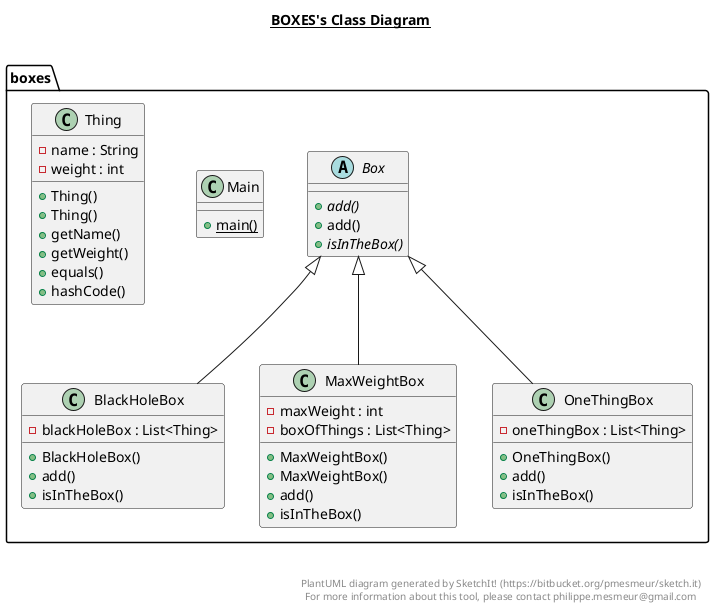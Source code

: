 @startuml

title __BOXES's Class Diagram__\n

  package boxes {
    class BlackHoleBox {
        - blackHoleBox : List<Thing>
        + BlackHoleBox()
        + add()
        + isInTheBox()
    }
  }
  

  package boxes {
    abstract class Box {
        {abstract} + add()
        + add()
        {abstract} + isInTheBox()
    }
  }
  

  package boxes {
    class Main {
        {static} + main()
    }
  }
  

  package boxes {
    class MaxWeightBox {
        - maxWeight : int
        - boxOfThings : List<Thing>
        + MaxWeightBox()
        + MaxWeightBox()
        + add()
        + isInTheBox()
    }
  }
  

  package boxes {
    class OneThingBox {
        - oneThingBox : List<Thing>
        + OneThingBox()
        + add()
        + isInTheBox()
    }
  }
  

  package boxes {
    class Thing {
        - name : String
        - weight : int
        + Thing()
        + Thing()
        + getName()
        + getWeight()
        + equals()
        + hashCode()
    }
  }
  

  BlackHoleBox -up-|> Box
  MaxWeightBox -up-|> Box
  OneThingBox -up-|> Box


right footer


PlantUML diagram generated by SketchIt! (https://bitbucket.org/pmesmeur/sketch.it)
For more information about this tool, please contact philippe.mesmeur@gmail.com
endfooter

@enduml
